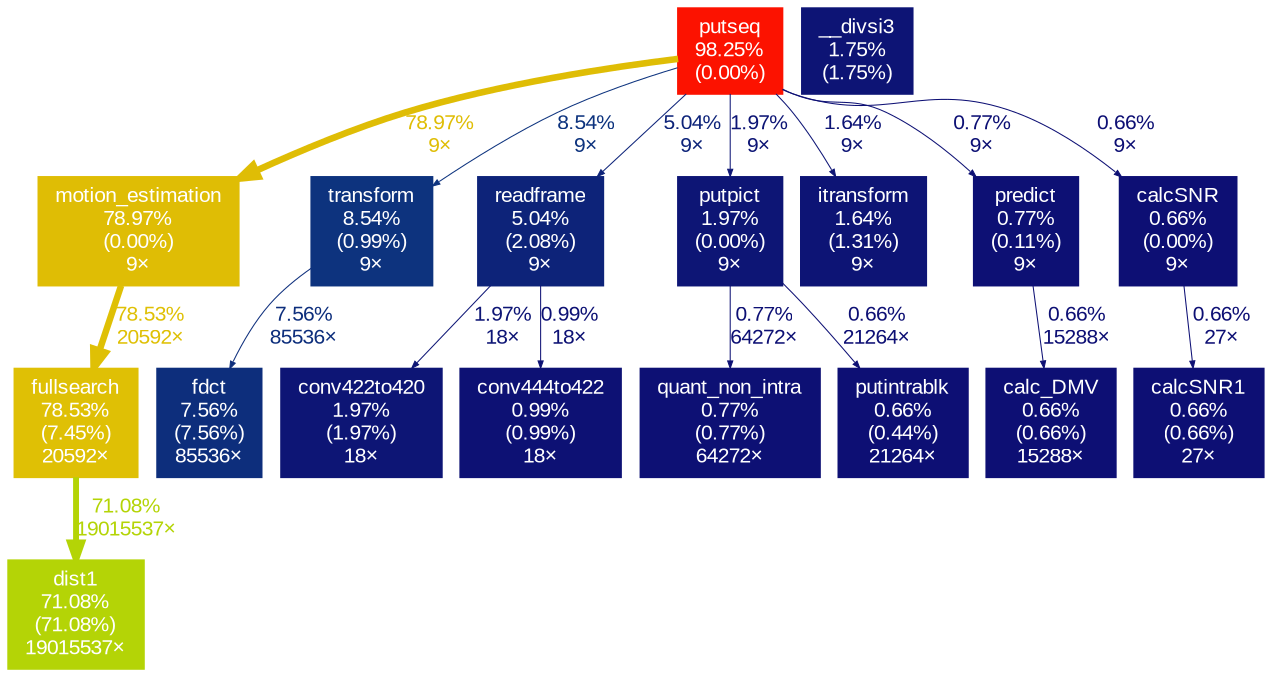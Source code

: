 digraph {
	graph [fontname=Arial, nodesep=0.125, ranksep=0.25];
	node [fontcolor=white, fontname=Arial, height=0, shape=box, style=filled, width=0];
	edge [fontname=Arial];
	1 [color="#fc1200", fontcolor="#ffffff", fontsize="10.00", label="putseq\n98.25%\n(0.00%)"];
	1 -> 2 [arrowsize="0.89", color="#dfbd05", fontcolor="#dfbd05", fontsize="10.00", label="78.97%\n9×", labeldistance="3.16", penwidth="3.16"];
	1 -> 5 [arrowsize="0.35", color="#0d337e", fontcolor="#0d337e", fontsize="10.00", label="8.54%\n9×", labeldistance="0.50", penwidth="0.50"];
	1 -> 7 [arrowsize="0.35", color="#0d2379", fontcolor="#0d2379", fontsize="10.00", label="5.04%\n9×", labeldistance="0.50", penwidth="0.50"];
	1 -> 9 [arrowsize="0.35", color="#0d1575", fontcolor="#0d1575", fontsize="10.00", label="1.97%\n9×", labeldistance="0.50", penwidth="0.50"];
	1 -> 11 [arrowsize="0.35", color="#0d1475", fontcolor="#0d1475", fontsize="10.00", label="1.64%\n9×", labeldistance="0.50", penwidth="0.50"];
	1 -> 14 [arrowsize="0.35", color="#0d1074", fontcolor="#0d1074", fontsize="10.00", label="0.77%\n9×", labeldistance="0.50", penwidth="0.50"];
	1 -> 17 [arrowsize="0.35", color="#0d0f74", fontcolor="#0d0f74", fontsize="10.00", label="0.66%\n9×", labeldistance="0.50", penwidth="0.50"];
	2 [color="#dfbd05", fontcolor="#ffffff", fontsize="10.00", label="motion_estimation\n78.97%\n(0.00%)\n9×"];
	2 -> 3 [arrowsize="0.89", color="#dfc005", fontcolor="#dfc005", fontsize="10.00", label="78.53%\n20592×", labeldistance="3.14", penwidth="3.14"];
	3 [color="#dfc005", fontcolor="#ffffff", fontsize="10.00", label="fullsearch\n78.53%\n(7.45%)\n20592×"];
	3 -> 4 [arrowsize="0.84", color="#b4d406", fontcolor="#b4d406", fontsize="10.00", label="71.08%\n19015537×", labeldistance="2.84", penwidth="2.84"];
	4 [color="#b4d406", fontcolor="#ffffff", fontsize="10.00", label="dist1\n71.08%\n(71.08%)\n19015537×"];
	5 [color="#0d337e", fontcolor="#ffffff", fontsize="10.00", label="transform\n8.54%\n(0.99%)\n9×"];
	5 -> 6 [arrowsize="0.35", color="#0d2e7c", fontcolor="#0d2e7c", fontsize="10.00", label="7.56%\n85536×", labeldistance="0.50", penwidth="0.50"];
	6 [color="#0d2e7c", fontcolor="#ffffff", fontsize="10.00", label="fdct\n7.56%\n(7.56%)\n85536×"];
	7 [color="#0d2379", fontcolor="#ffffff", fontsize="10.00", label="readframe\n5.04%\n(2.08%)\n9×"];
	7 -> 8 [arrowsize="0.35", color="#0d1575", fontcolor="#0d1575", fontsize="10.00", label="1.97%\n18×", labeldistance="0.50", penwidth="0.50"];
	7 -> 12 [arrowsize="0.35", color="#0d1174", fontcolor="#0d1174", fontsize="10.00", label="0.99%\n18×", labeldistance="0.50", penwidth="0.50"];
	8 [color="#0d1575", fontcolor="#ffffff", fontsize="10.00", label="conv422to420\n1.97%\n(1.97%)\n18×"];
	9 [color="#0d1575", fontcolor="#ffffff", fontsize="10.00", label="putpict\n1.97%\n(0.00%)\n9×"];
	9 -> 13 [arrowsize="0.35", color="#0d1074", fontcolor="#0d1074", fontsize="10.00", label="0.77%\n64272×", labeldistance="0.50", penwidth="0.50"];
	9 -> 18 [arrowsize="0.35", color="#0d0f74", fontcolor="#0d0f74", fontsize="10.00", label="0.66%\n21264×", labeldistance="0.50", penwidth="0.50"];
	10 [color="#0d1475", fontcolor="#ffffff", fontsize="10.00", label="__divsi3\n1.75%\n(1.75%)"];
	11 [color="#0d1475", fontcolor="#ffffff", fontsize="10.00", label="itransform\n1.64%\n(1.31%)\n9×"];
	12 [color="#0d1174", fontcolor="#ffffff", fontsize="10.00", label="conv444to422\n0.99%\n(0.99%)\n18×"];
	13 [color="#0d1074", fontcolor="#ffffff", fontsize="10.00", label="quant_non_intra\n0.77%\n(0.77%)\n64272×"];
	14 [color="#0d1074", fontcolor="#ffffff", fontsize="10.00", label="predict\n0.77%\n(0.11%)\n9×"];
	14 -> 15 [arrowsize="0.35", color="#0d0f74", fontcolor="#0d0f74", fontsize="10.00", label="0.66%\n15288×", labeldistance="0.50", penwidth="0.50"];
	15 [color="#0d0f74", fontcolor="#ffffff", fontsize="10.00", label="calc_DMV\n0.66%\n(0.66%)\n15288×"];
	16 [color="#0d0f74", fontcolor="#ffffff", fontsize="10.00", label="calcSNR1\n0.66%\n(0.66%)\n27×"];
	17 [color="#0d0f74", fontcolor="#ffffff", fontsize="10.00", label="calcSNR\n0.66%\n(0.00%)\n9×"];
	17 -> 16 [arrowsize="0.35", color="#0d0f74", fontcolor="#0d0f74", fontsize="10.00", label="0.66%\n27×", labeldistance="0.50", penwidth="0.50"];
	18 [color="#0d0f74", fontcolor="#ffffff", fontsize="10.00", label="putintrablk\n0.66%\n(0.44%)\n21264×"];
}
